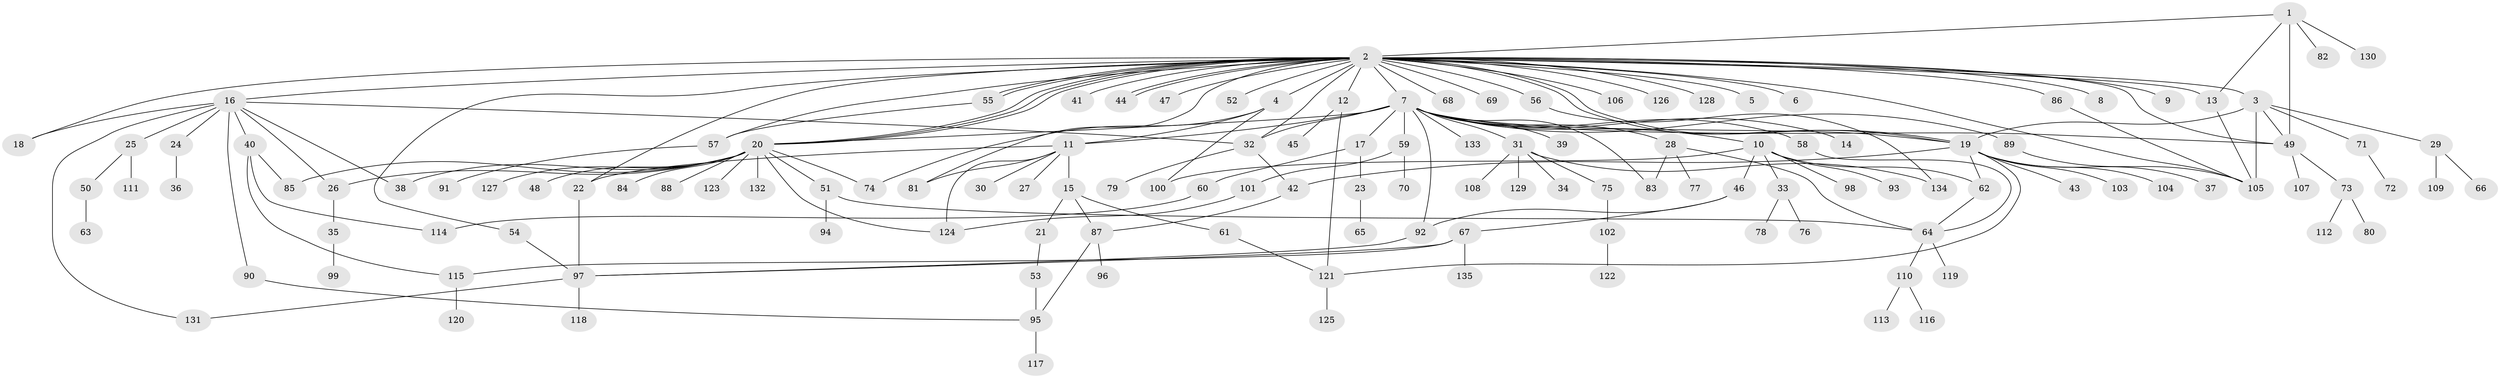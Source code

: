 // Generated by graph-tools (version 1.1) at 2025/49/03/09/25 03:49:49]
// undirected, 135 vertices, 183 edges
graph export_dot {
graph [start="1"]
  node [color=gray90,style=filled];
  1;
  2;
  3;
  4;
  5;
  6;
  7;
  8;
  9;
  10;
  11;
  12;
  13;
  14;
  15;
  16;
  17;
  18;
  19;
  20;
  21;
  22;
  23;
  24;
  25;
  26;
  27;
  28;
  29;
  30;
  31;
  32;
  33;
  34;
  35;
  36;
  37;
  38;
  39;
  40;
  41;
  42;
  43;
  44;
  45;
  46;
  47;
  48;
  49;
  50;
  51;
  52;
  53;
  54;
  55;
  56;
  57;
  58;
  59;
  60;
  61;
  62;
  63;
  64;
  65;
  66;
  67;
  68;
  69;
  70;
  71;
  72;
  73;
  74;
  75;
  76;
  77;
  78;
  79;
  80;
  81;
  82;
  83;
  84;
  85;
  86;
  87;
  88;
  89;
  90;
  91;
  92;
  93;
  94;
  95;
  96;
  97;
  98;
  99;
  100;
  101;
  102;
  103;
  104;
  105;
  106;
  107;
  108;
  109;
  110;
  111;
  112;
  113;
  114;
  115;
  116;
  117;
  118;
  119;
  120;
  121;
  122;
  123;
  124;
  125;
  126;
  127;
  128;
  129;
  130;
  131;
  132;
  133;
  134;
  135;
  1 -- 2;
  1 -- 13;
  1 -- 49;
  1 -- 82;
  1 -- 130;
  2 -- 3;
  2 -- 4;
  2 -- 5;
  2 -- 6;
  2 -- 7;
  2 -- 8;
  2 -- 9;
  2 -- 12;
  2 -- 13;
  2 -- 16;
  2 -- 18;
  2 -- 19;
  2 -- 19;
  2 -- 20;
  2 -- 20;
  2 -- 20;
  2 -- 22;
  2 -- 32;
  2 -- 41;
  2 -- 44;
  2 -- 44;
  2 -- 47;
  2 -- 49;
  2 -- 52;
  2 -- 54;
  2 -- 55;
  2 -- 55;
  2 -- 56;
  2 -- 57;
  2 -- 68;
  2 -- 69;
  2 -- 81;
  2 -- 86;
  2 -- 105;
  2 -- 106;
  2 -- 126;
  2 -- 128;
  3 -- 19;
  3 -- 29;
  3 -- 49;
  3 -- 71;
  3 -- 105;
  4 -- 11;
  4 -- 74;
  4 -- 100;
  7 -- 10;
  7 -- 11;
  7 -- 14;
  7 -- 17;
  7 -- 19;
  7 -- 20;
  7 -- 28;
  7 -- 31;
  7 -- 32;
  7 -- 39;
  7 -- 49;
  7 -- 58;
  7 -- 59;
  7 -- 83;
  7 -- 89;
  7 -- 92;
  7 -- 133;
  10 -- 33;
  10 -- 46;
  10 -- 62;
  10 -- 93;
  10 -- 98;
  10 -- 100;
  11 -- 15;
  11 -- 22;
  11 -- 27;
  11 -- 30;
  11 -- 81;
  11 -- 124;
  12 -- 45;
  12 -- 121;
  13 -- 105;
  15 -- 21;
  15 -- 61;
  15 -- 87;
  16 -- 18;
  16 -- 24;
  16 -- 25;
  16 -- 26;
  16 -- 32;
  16 -- 38;
  16 -- 40;
  16 -- 90;
  16 -- 131;
  17 -- 23;
  17 -- 60;
  19 -- 37;
  19 -- 42;
  19 -- 43;
  19 -- 62;
  19 -- 103;
  19 -- 104;
  19 -- 121;
  20 -- 26;
  20 -- 38;
  20 -- 48;
  20 -- 51;
  20 -- 74;
  20 -- 84;
  20 -- 85;
  20 -- 88;
  20 -- 123;
  20 -- 124;
  20 -- 127;
  20 -- 132;
  21 -- 53;
  22 -- 97;
  23 -- 65;
  24 -- 36;
  25 -- 50;
  25 -- 111;
  26 -- 35;
  28 -- 64;
  28 -- 77;
  28 -- 83;
  29 -- 66;
  29 -- 109;
  31 -- 34;
  31 -- 75;
  31 -- 108;
  31 -- 129;
  31 -- 134;
  32 -- 42;
  32 -- 79;
  33 -- 76;
  33 -- 78;
  35 -- 99;
  40 -- 85;
  40 -- 114;
  40 -- 115;
  42 -- 87;
  46 -- 67;
  46 -- 92;
  49 -- 73;
  49 -- 107;
  50 -- 63;
  51 -- 64;
  51 -- 94;
  53 -- 95;
  54 -- 97;
  55 -- 57;
  56 -- 134;
  57 -- 91;
  58 -- 64;
  59 -- 70;
  59 -- 101;
  60 -- 114;
  61 -- 121;
  62 -- 64;
  64 -- 110;
  64 -- 119;
  67 -- 97;
  67 -- 115;
  67 -- 135;
  71 -- 72;
  73 -- 80;
  73 -- 112;
  75 -- 102;
  86 -- 105;
  87 -- 95;
  87 -- 96;
  89 -- 105;
  90 -- 95;
  92 -- 97;
  95 -- 117;
  97 -- 118;
  97 -- 131;
  101 -- 124;
  102 -- 122;
  110 -- 113;
  110 -- 116;
  115 -- 120;
  121 -- 125;
}
